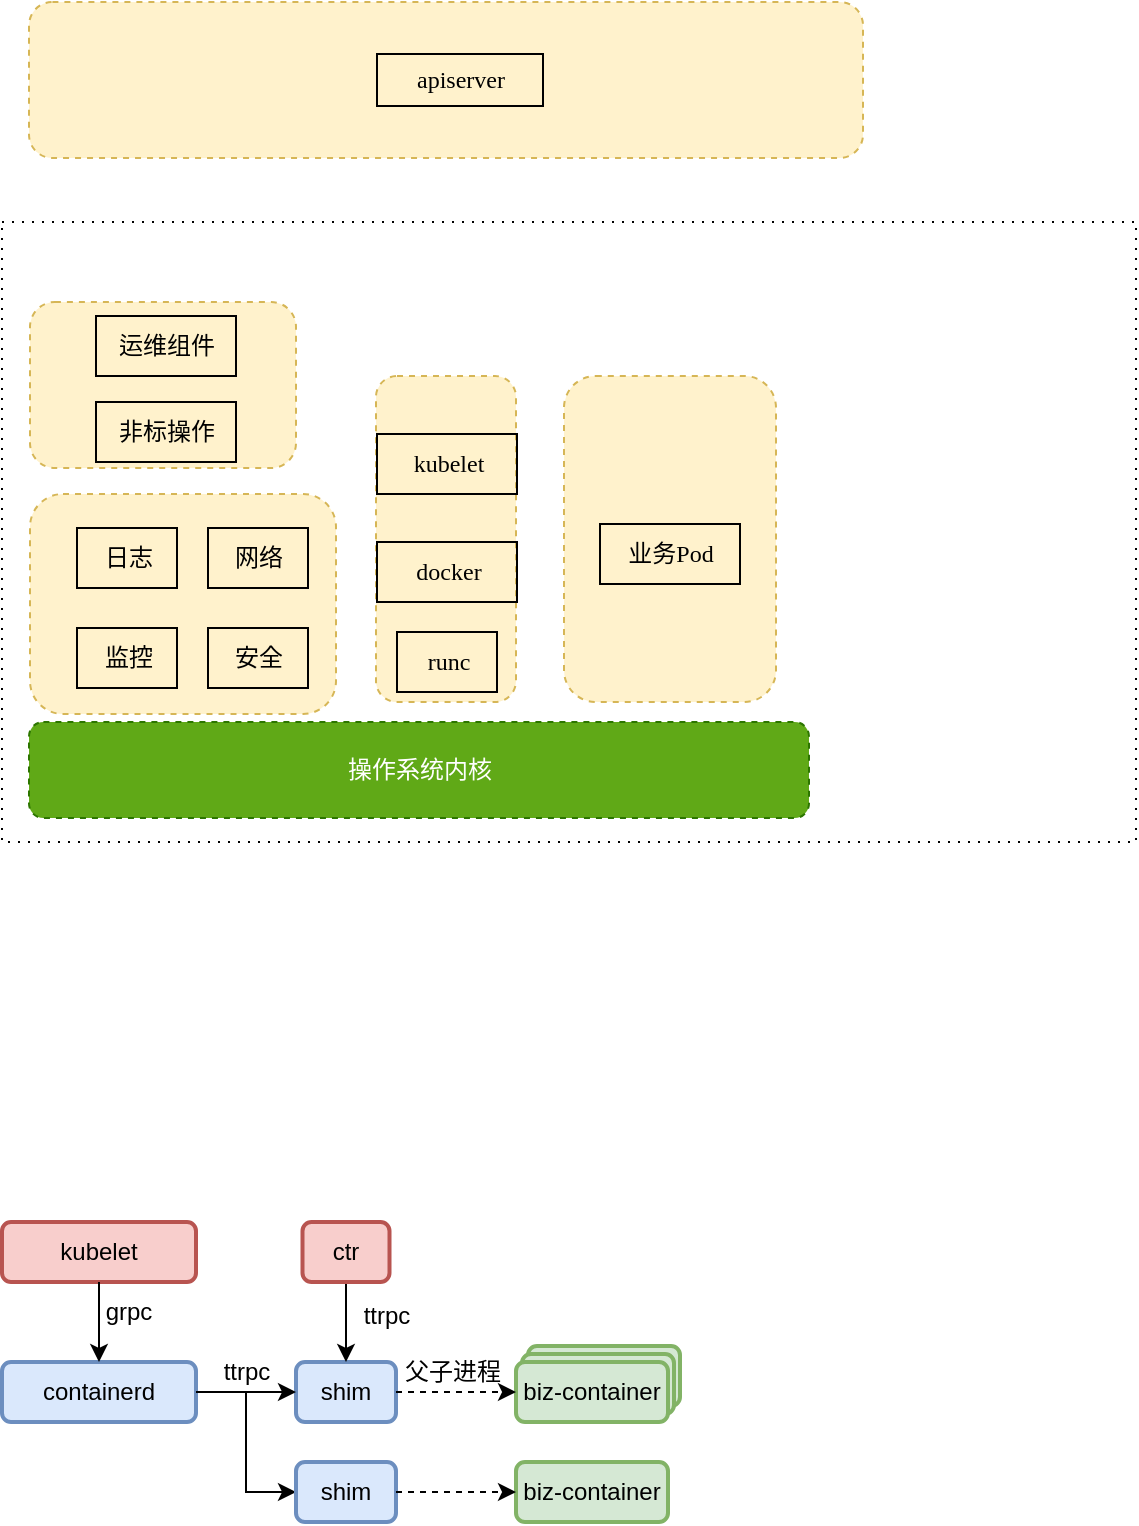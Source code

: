 <mxfile version="20.8.3" type="github">
  <diagram id="cJuy4rX8pp-478NlME3G" name="第 1 页">
    <mxGraphModel dx="1242" dy="742" grid="1" gridSize="10" guides="1" tooltips="1" connect="1" arrows="1" fold="1" page="1" pageScale="1" pageWidth="827" pageHeight="1169" math="0" shadow="0">
      <root>
        <mxCell id="0" />
        <mxCell id="1" parent="0" />
        <mxCell id="cF7I4DhwhSZbUbIOP7T6-1" value="" style="rounded=1;whiteSpace=wrap;html=1;dashed=1;fillColor=#fff2cc;strokeColor=#d6b656;" vertex="1" parent="1">
          <mxGeometry x="146.5" y="270" width="417" height="78" as="geometry" />
        </mxCell>
        <mxCell id="cF7I4DhwhSZbUbIOP7T6-3" value="apiserver" style="text;html=1;align=center;verticalAlign=middle;resizable=0;points=[];autosize=1;strokeColor=default;fillColor=none;fontFamily=source code pro;" vertex="1" parent="1">
          <mxGeometry x="320.5" y="296" width="83" height="26" as="geometry" />
        </mxCell>
        <mxCell id="cF7I4DhwhSZbUbIOP7T6-4" value="" style="rounded=0;whiteSpace=wrap;html=1;dashed=1;fontFamily=source code pro;dashPattern=1 4;" vertex="1" parent="1">
          <mxGeometry x="133" y="380" width="567" height="310" as="geometry" />
        </mxCell>
        <mxCell id="cF7I4DhwhSZbUbIOP7T6-6" value="操作系统内核" style="rounded=1;whiteSpace=wrap;html=1;dashed=1;fillColor=#60a917;strokeColor=#2D7600;fontColor=#ffffff;" vertex="1" parent="1">
          <mxGeometry x="146.5" y="630" width="390" height="48" as="geometry" />
        </mxCell>
        <mxCell id="cF7I4DhwhSZbUbIOP7T6-9" value="" style="rounded=1;whiteSpace=wrap;html=1;dashed=1;fillColor=#fff2cc;strokeColor=#d6b656;" vertex="1" parent="1">
          <mxGeometry x="320" y="457" width="70" height="163" as="geometry" />
        </mxCell>
        <mxCell id="cF7I4DhwhSZbUbIOP7T6-10" value="" style="rounded=1;whiteSpace=wrap;html=1;dashed=1;fillColor=#fff2cc;strokeColor=#d6b656;" vertex="1" parent="1">
          <mxGeometry x="414" y="457" width="106" height="163" as="geometry" />
        </mxCell>
        <mxCell id="cF7I4DhwhSZbUbIOP7T6-12" value="" style="rounded=1;whiteSpace=wrap;html=1;dashed=1;fillColor=#fff2cc;strokeColor=#d6b656;" vertex="1" parent="1">
          <mxGeometry x="147" y="516" width="153" height="110" as="geometry" />
        </mxCell>
        <mxCell id="cF7I4DhwhSZbUbIOP7T6-13" value="" style="rounded=1;whiteSpace=wrap;html=1;dashed=1;fillColor=#fff2cc;strokeColor=#d6b656;" vertex="1" parent="1">
          <mxGeometry x="147" y="420" width="133" height="83" as="geometry" />
        </mxCell>
        <mxCell id="cF7I4DhwhSZbUbIOP7T6-14" value="kubelet" style="text;html=1;align=center;verticalAlign=middle;resizable=0;points=[];autosize=1;strokeColor=default;fillColor=none;fontFamily=source code pro;" vertex="1" parent="1">
          <mxGeometry x="320.5" y="486" width="70" height="30" as="geometry" />
        </mxCell>
        <mxCell id="cF7I4DhwhSZbUbIOP7T6-15" value="docker" style="text;html=1;align=center;verticalAlign=middle;resizable=0;points=[];autosize=1;strokeColor=default;fillColor=none;fontFamily=source code pro;" vertex="1" parent="1">
          <mxGeometry x="320.5" y="540" width="70" height="30" as="geometry" />
        </mxCell>
        <mxCell id="cF7I4DhwhSZbUbIOP7T6-16" value="runc" style="text;html=1;align=center;verticalAlign=middle;resizable=0;points=[];autosize=1;strokeColor=default;fillColor=none;fontFamily=source code pro;" vertex="1" parent="1">
          <mxGeometry x="330.5" y="585" width="50" height="30" as="geometry" />
        </mxCell>
        <mxCell id="cF7I4DhwhSZbUbIOP7T6-17" value="业务Pod" style="text;html=1;align=center;verticalAlign=middle;resizable=0;points=[];autosize=1;strokeColor=default;fillColor=none;fontFamily=source code pro;" vertex="1" parent="1">
          <mxGeometry x="432" y="531" width="70" height="30" as="geometry" />
        </mxCell>
        <mxCell id="cF7I4DhwhSZbUbIOP7T6-18" value="日志" style="text;html=1;align=center;verticalAlign=middle;resizable=0;points=[];autosize=1;strokeColor=default;fillColor=none;fontFamily=source code pro;" vertex="1" parent="1">
          <mxGeometry x="170.5" y="533" width="50" height="30" as="geometry" />
        </mxCell>
        <mxCell id="cF7I4DhwhSZbUbIOP7T6-19" value="网络" style="text;html=1;align=center;verticalAlign=middle;resizable=0;points=[];autosize=1;strokeColor=default;fillColor=none;fontFamily=source code pro;" vertex="1" parent="1">
          <mxGeometry x="236" y="533" width="50" height="30" as="geometry" />
        </mxCell>
        <mxCell id="cF7I4DhwhSZbUbIOP7T6-20" value="监控" style="text;html=1;align=center;verticalAlign=middle;resizable=0;points=[];autosize=1;strokeColor=default;fillColor=none;fontFamily=source code pro;" vertex="1" parent="1">
          <mxGeometry x="170.5" y="583" width="50" height="30" as="geometry" />
        </mxCell>
        <mxCell id="cF7I4DhwhSZbUbIOP7T6-21" value="安全" style="text;html=1;align=center;verticalAlign=middle;resizable=0;points=[];autosize=1;strokeColor=default;fillColor=none;fontFamily=source code pro;" vertex="1" parent="1">
          <mxGeometry x="236" y="583" width="50" height="30" as="geometry" />
        </mxCell>
        <mxCell id="cF7I4DhwhSZbUbIOP7T6-22" value="运维组件" style="text;html=1;align=center;verticalAlign=middle;resizable=0;points=[];autosize=1;strokeColor=default;fillColor=none;fontFamily=source code pro;" vertex="1" parent="1">
          <mxGeometry x="180" y="427" width="70" height="30" as="geometry" />
        </mxCell>
        <mxCell id="cF7I4DhwhSZbUbIOP7T6-23" value="非标操作" style="text;html=1;align=center;verticalAlign=middle;resizable=0;points=[];autosize=1;strokeColor=default;fillColor=none;fontFamily=source code pro;" vertex="1" parent="1">
          <mxGeometry x="180" y="470" width="70" height="30" as="geometry" />
        </mxCell>
        <mxCell id="cF7I4DhwhSZbUbIOP7T6-24" value="kubelet" style="rounded=1;whiteSpace=wrap;html=1;fillColor=#f8cecc;strokeColor=#b85450;strokeWidth=2;" vertex="1" parent="1">
          <mxGeometry x="133" y="880" width="97" height="30" as="geometry" />
        </mxCell>
        <mxCell id="cF7I4DhwhSZbUbIOP7T6-46" style="edgeStyle=orthogonalEdgeStyle;rounded=0;orthogonalLoop=1;jettySize=auto;html=1;exitX=1;exitY=0.5;exitDx=0;exitDy=0;entryX=0;entryY=0.5;entryDx=0;entryDy=0;fontFamily=Helvetica;fontColor=#000000;" edge="1" parent="1" source="cF7I4DhwhSZbUbIOP7T6-25" target="cF7I4DhwhSZbUbIOP7T6-41">
          <mxGeometry relative="1" as="geometry" />
        </mxCell>
        <mxCell id="cF7I4DhwhSZbUbIOP7T6-25" value="containerd" style="rounded=1;whiteSpace=wrap;html=1;fillColor=#dae8fc;strokeColor=#6c8ebf;strokeWidth=2;" vertex="1" parent="1">
          <mxGeometry x="133" y="950" width="97" height="30" as="geometry" />
        </mxCell>
        <mxCell id="cF7I4DhwhSZbUbIOP7T6-26" value="" style="endArrow=classic;html=1;rounded=0;fontFamily=source code pro;fontColor=#000000;exitX=0.5;exitY=1;exitDx=0;exitDy=0;entryX=0.5;entryY=0;entryDx=0;entryDy=0;" edge="1" parent="1" source="cF7I4DhwhSZbUbIOP7T6-24" target="cF7I4DhwhSZbUbIOP7T6-25">
          <mxGeometry width="50" height="50" relative="1" as="geometry">
            <mxPoint x="360" y="930" as="sourcePoint" />
            <mxPoint x="410" y="880" as="targetPoint" />
          </mxGeometry>
        </mxCell>
        <mxCell id="cF7I4DhwhSZbUbIOP7T6-27" value="shim" style="rounded=1;whiteSpace=wrap;html=1;fillColor=#dae8fc;strokeColor=#6c8ebf;strokeWidth=2;" vertex="1" parent="1">
          <mxGeometry x="280" y="950" width="50" height="30" as="geometry" />
        </mxCell>
        <mxCell id="cF7I4DhwhSZbUbIOP7T6-28" value="grpc" style="text;html=1;align=center;verticalAlign=middle;resizable=0;points=[];autosize=1;strokeColor=none;fillColor=none;fontFamily=Helvetica;fontColor=#000000;" vertex="1" parent="1">
          <mxGeometry x="170.5" y="910" width="50" height="30" as="geometry" />
        </mxCell>
        <mxCell id="cF7I4DhwhSZbUbIOP7T6-29" value="biz-container" style="rounded=1;whiteSpace=wrap;html=1;fillColor=#d5e8d4;strokeColor=#82b366;strokeWidth=2;" vertex="1" parent="1">
          <mxGeometry x="396" y="942" width="76" height="30" as="geometry" />
        </mxCell>
        <mxCell id="cF7I4DhwhSZbUbIOP7T6-30" value="biz-container" style="rounded=1;whiteSpace=wrap;html=1;fillColor=#d5e8d4;strokeColor=#82b366;strokeWidth=2;" vertex="1" parent="1">
          <mxGeometry x="393" y="946" width="76" height="30" as="geometry" />
        </mxCell>
        <mxCell id="cF7I4DhwhSZbUbIOP7T6-31" value="biz-container" style="rounded=1;whiteSpace=wrap;html=1;fillColor=#d5e8d4;strokeColor=#82b366;strokeWidth=2;" vertex="1" parent="1">
          <mxGeometry x="390" y="950" width="76" height="30" as="geometry" />
        </mxCell>
        <mxCell id="cF7I4DhwhSZbUbIOP7T6-32" value="" style="endArrow=classic;html=1;rounded=0;fontFamily=Helvetica;fontColor=#000000;exitX=1;exitY=0.5;exitDx=0;exitDy=0;entryX=0;entryY=0.5;entryDx=0;entryDy=0;dashed=1;" edge="1" parent="1" source="cF7I4DhwhSZbUbIOP7T6-27" target="cF7I4DhwhSZbUbIOP7T6-31">
          <mxGeometry width="50" height="50" relative="1" as="geometry">
            <mxPoint x="360" y="920" as="sourcePoint" />
            <mxPoint x="410" y="870" as="targetPoint" />
          </mxGeometry>
        </mxCell>
        <mxCell id="cF7I4DhwhSZbUbIOP7T6-35" value="父子进程" style="text;html=1;align=center;verticalAlign=middle;resizable=0;points=[];autosize=1;strokeColor=none;fillColor=none;fontFamily=Helvetica;fontColor=#000000;" vertex="1" parent="1">
          <mxGeometry x="323" y="940" width="70" height="30" as="geometry" />
        </mxCell>
        <mxCell id="cF7I4DhwhSZbUbIOP7T6-36" value="" style="endArrow=classic;html=1;rounded=0;fontFamily=Helvetica;fontColor=#000000;exitX=1;exitY=0.5;exitDx=0;exitDy=0;entryX=0;entryY=0.5;entryDx=0;entryDy=0;" edge="1" parent="1" source="cF7I4DhwhSZbUbIOP7T6-25" target="cF7I4DhwhSZbUbIOP7T6-27">
          <mxGeometry width="50" height="50" relative="1" as="geometry">
            <mxPoint x="360" y="920" as="sourcePoint" />
            <mxPoint x="410" y="870" as="targetPoint" />
          </mxGeometry>
        </mxCell>
        <mxCell id="cF7I4DhwhSZbUbIOP7T6-37" value="ttrpc" style="text;html=1;align=center;verticalAlign=middle;resizable=0;points=[];autosize=1;strokeColor=none;fillColor=none;fontFamily=Helvetica;fontColor=#000000;" vertex="1" parent="1">
          <mxGeometry x="230" y="940" width="50" height="30" as="geometry" />
        </mxCell>
        <mxCell id="cF7I4DhwhSZbUbIOP7T6-39" style="edgeStyle=orthogonalEdgeStyle;rounded=0;orthogonalLoop=1;jettySize=auto;html=1;exitX=0.5;exitY=1;exitDx=0;exitDy=0;entryX=0.5;entryY=0;entryDx=0;entryDy=0;fontFamily=Helvetica;fontColor=#000000;" edge="1" parent="1" source="cF7I4DhwhSZbUbIOP7T6-38" target="cF7I4DhwhSZbUbIOP7T6-27">
          <mxGeometry relative="1" as="geometry" />
        </mxCell>
        <mxCell id="cF7I4DhwhSZbUbIOP7T6-38" value="ctr" style="rounded=1;whiteSpace=wrap;html=1;fillColor=#f8cecc;strokeColor=#b85450;strokeWidth=2;" vertex="1" parent="1">
          <mxGeometry x="283.25" y="880" width="43.5" height="30" as="geometry" />
        </mxCell>
        <mxCell id="cF7I4DhwhSZbUbIOP7T6-40" value="ttrpc" style="text;html=1;align=center;verticalAlign=middle;resizable=0;points=[];autosize=1;strokeColor=none;fillColor=none;fontFamily=Helvetica;fontColor=#000000;" vertex="1" parent="1">
          <mxGeometry x="300" y="912" width="50" height="30" as="geometry" />
        </mxCell>
        <mxCell id="cF7I4DhwhSZbUbIOP7T6-41" value="shim" style="rounded=1;whiteSpace=wrap;html=1;fillColor=#dae8fc;strokeColor=#6c8ebf;strokeWidth=2;" vertex="1" parent="1">
          <mxGeometry x="280" y="1000" width="50" height="30" as="geometry" />
        </mxCell>
        <mxCell id="cF7I4DhwhSZbUbIOP7T6-44" value="biz-container" style="rounded=1;whiteSpace=wrap;html=1;fillColor=#d5e8d4;strokeColor=#82b366;strokeWidth=2;" vertex="1" parent="1">
          <mxGeometry x="390" y="1000" width="76" height="30" as="geometry" />
        </mxCell>
        <mxCell id="cF7I4DhwhSZbUbIOP7T6-45" value="" style="endArrow=classic;html=1;rounded=0;fontFamily=Helvetica;fontColor=#000000;entryX=0;entryY=0.5;entryDx=0;entryDy=0;exitX=1;exitY=0.5;exitDx=0;exitDy=0;dashed=1;" edge="1" parent="1" source="cF7I4DhwhSZbUbIOP7T6-41" target="cF7I4DhwhSZbUbIOP7T6-44">
          <mxGeometry width="50" height="50" relative="1" as="geometry">
            <mxPoint x="360" y="920" as="sourcePoint" />
            <mxPoint x="410" y="870" as="targetPoint" />
          </mxGeometry>
        </mxCell>
      </root>
    </mxGraphModel>
  </diagram>
</mxfile>
